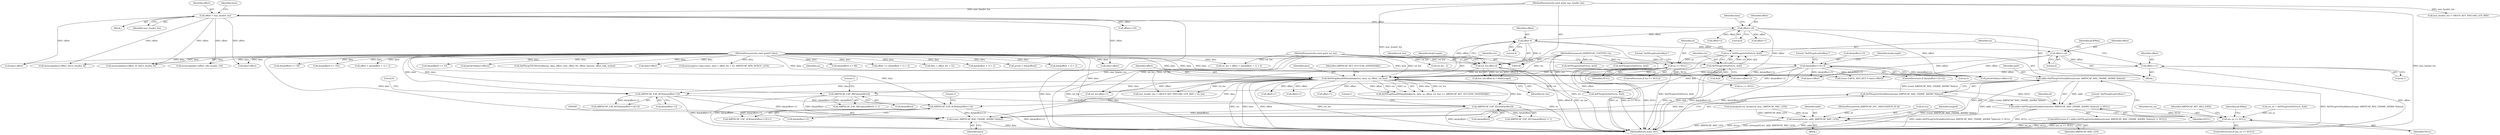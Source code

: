 digraph "0_wireshark_9b0b20b8d5f8c9f7839d58ff6c5900f7e19283b4@pointer" {
"1000379" [label="(Call,addr=AirPDcapGetStaAddress((const AIRPDCAP_MAC_FRAME_ADDR4 *)(data)))"];
"1000381" [label="(Call,AirPDcapGetStaAddress((const AIRPDCAP_MAC_FRAME_ADDR4 *)(data)))"];
"1000382" [label="(Call,(const AIRPDCAP_MAC_FRAME_ADDR4 *)(data))"];
"1000297" [label="(Call,AirPDcapRsna4WHandshake(ctx, data, sa, offset, tot_len))"];
"1000280" [label="(Call,AirPDcapGetSaPtr(ctx, &id))"];
"1000147" [label="(MethodParameterIn,PAIRPDCAP_CONTEXT ctx)"];
"1000204" [label="(Call,data[offset+1]!=3)"];
"1000148" [label="(MethodParameterIn,const guint8 *data)"];
"1000285" [label="(Call,sa == NULL)"];
"1000278" [label="(Call,sa = AirPDcapGetSaPtr(ctx, &id))"];
"1000275" [label="(Call,offset+=1)"];
"1000246" [label="(Call,offset+=4)"];
"1000231" [label="(Call,offset-4)"];
"1000200" [label="(Call,offset+=8)"];
"1000174" [label="(Call,offset = mac_header_len)"];
"1000149" [label="(MethodParameterIn,const guint mac_header_len)"];
"1000229" [label="(Call,tot_len-offset-4)"];
"1000150" [label="(MethodParameterIn,const guint tot_len)"];
"1000331" [label="(Call,AIRPDCAP_EAP_ACK(data[offset+1]))"];
"1000322" [label="(Call,AIRPDCAP_EAP_KEY(data[offset+1]))"];
"1000346" [label="(Call,AIRPDCAP_EAP_SEC(data[offset]))"];
"1000340" [label="(Call,AIRPDCAP_EAP_MIC(data[offset]))"];
"1000378" [label="(Call,(addr=AirPDcapGetStaAddress((const AIRPDCAP_MAC_FRAME_ADDR4 *)(data))) != NULL)"];
"1000446" [label="(Call,sta_sa == NULL)"];
"1000387" [label="(Call,memcpy(id.sta, addr, AIRPDCAP_MAC_LEN))"];
"1000233" [label="(Literal,4)"];
"1000276" [label="(Identifier,offset)"];
"1000182" [label="(Identifier,data)"];
"1000221" [label="(Call,data+offset+2)"];
"1000556" [label="(Call,data[offset] == 48)"];
"1000441" [label="(Call,AirPDcapGetSaPtr(ctx, &id))"];
"1000204" [label="(Call,data[offset+1]!=3)"];
"1000599" [label="(Call,tot_len < offset + data[offset + 1] + 2)"];
"1000287" [label="(Identifier,NULL)"];
"1000385" [label="(Identifier,NULL)"];
"1000463" [label="(Call,tot_len-offset+1)"];
"1000248" [label="(Literal,4)"];
"1000195" [label="(Block,)"];
"1000297" [label="(Call,AirPDcapRsna4WHandshake(ctx, data, sa, offset, tot_len))"];
"1000344" [label="(Literal,1)"];
"1000386" [label="(Block,)"];
"1000337" [label="(Literal,1)"];
"1000205" [label="(Call,data[offset+1])"];
"1000280" [label="(Call,AirPDcapGetSaPtr(ctx, &id))"];
"1000345" [label="(Call,AIRPDCAP_EAP_SEC(data[offset]) != 1)"];
"1000321" [label="(Call,AIRPDCAP_EAP_KEY(data[offset+1])!=0)"];
"1000175" [label="(Identifier,offset)"];
"1000445" [label="(ControlStructure,if (sta_sa == NULL))"];
"1000231" [label="(Call,offset-4)"];
"1000301" [label="(Identifier,offset)"];
"1000219" [label="(Identifier,bodyLength)"];
"1000451" [label="(Identifier,AIRPDCAP_RET_REQ_DATA)"];
"1000330" [label="(Call,AIRPDCAP_EAP_ACK(data[offset+1])!=1)"];
"1000454" [label="(Identifier,pEAPKey)"];
"1000784" [label="(MethodReturn,static INT)"];
"1000392" [label="(Identifier,AIRPDCAP_MAC_LEN)"];
"1000613" [label="(Call,offset += data[offset + 1] + 2)"];
"1000230" [label="(Identifier,tot_len)"];
"1000382" [label="(Call,(const AIRPDCAP_MAC_FRAME_ADDR4 *)(data))"];
"1000148" [label="(MethodParameterIn,const guint8 *data)"];
"1000347" [label="(Call,data[offset])"];
"1000206" [label="(Identifier,data)"];
"1000334" [label="(Call,offset+1)"];
"1000281" [label="(Identifier,ctx)"];
"1000371" [label="(Call,sa == NULL)"];
"1000200" [label="(Call,offset+=8)"];
"1000150" [label="(MethodParameterIn,const guint tot_len)"];
"1000189" [label="(Call,data+offset)"];
"1000279" [label="(Identifier,sa)"];
"1000296" [label="(Call,AirPDcapRsna4WHandshake(ctx, data, sa, offset, tot_len) == AIRPDCAP_RET_SUCCESS_HANDSHAKE)"];
"1000229" [label="(Call,tot_len-offset-4)"];
"1000379" [label="(Call,addr=AirPDcapGetStaAddress((const AIRPDCAP_MAC_FRAME_ADDR4 *)(data)))"];
"1000725" [label="(Call,data + offset_fte + 52)"];
"1000201" [label="(Identifier,offset)"];
"1000213" [label="(Literal,\"AirPDcapScanForKeys\")"];
"1000250" [label="(Identifier,pEAPKey)"];
"1000253" [label="(Call,data+offset)"];
"1000298" [label="(Identifier,ctx)"];
"1000282" [label="(Call,&id)"];
"1000210" [label="(Literal,3)"];
"1000439" [label="(Call,sta_sa = AirPDcapGetSaPtr(ctx, &id))"];
"1000615" [label="(Call,data[offset + 1] + 2)"];
"1000299" [label="(Identifier,data)"];
"1000302" [label="(Identifier,tot_len)"];
"1000234" [label="(Identifier,bodyLength)"];
"1000506" [label="(Call,action = data[offset])"];
"1000551" [label="(Call,tot_len - 2)"];
"1000277" [label="(Literal,1)"];
"1000151" [label="(MethodParameterIn,AIRPDCAP_SEC_ASSOCIATION_ID id)"];
"1000387" [label="(Call,memcpy(id.sta, addr, AIRPDCAP_MAC_LEN))"];
"1000603" [label="(Call,data[offset + 1] + 2)"];
"1000220" [label="(Call,pntoh16(data+offset+2))"];
"1000578" [label="(Call,data[offset] == 56)"];
"1000589" [label="(Call,data[offset] == 101)"];
"1000188" [label="(Call,memcmp(data+offset, bt_dot1x_header, 8))"];
"1000228" [label="(Call,(tot_len-offset-4) < bodyLength)"];
"1000176" [label="(Identifier,mac_header_len)"];
"1000203" [label="(ControlStructure,if (data[offset+1]!=3))"];
"1000180" [label="(Call,memcmp(data+offset, dot1x_header, 8))"];
"1000378" [label="(Call,(addr=AirPDcapGetStaAddress((const AIRPDCAP_MAC_FRAME_ADDR4 *)(data))) != NULL)"];
"1000223" [label="(Call,offset+2)"];
"1000601" [label="(Call,offset + data[offset + 1] + 2)"];
"1000465" [label="(Call,offset+1)"];
"1000202" [label="(Literal,8)"];
"1000389" [label="(Identifier,id)"];
"1000207" [label="(Call,offset+1)"];
"1000331" [label="(Call,AIRPDCAP_EAP_ACK(data[offset+1]))"];
"1000346" [label="(Call,AIRPDCAP_EAP_SEC(data[offset]))"];
"1000381" [label="(Call,AirPDcapGetStaAddress((const AIRPDCAP_MAC_FRAME_ADDR4 *)(data)))"];
"1000275" [label="(Call,offset+=1)"];
"1000380" [label="(Identifier,addr)"];
"1000339" [label="(Call,AIRPDCAP_EAP_MIC(data[offset]) != 1)"];
"1000503" [label="(Call,offset+=10)"];
"1000388" [label="(Call,id.sta)"];
"1000434" [label="(Literal,\"AirPDcapScanForKeys\")"];
"1000471" [label="(Call,memcmp(data+offset, tdls_header, 10))"];
"1000181" [label="(Call,data+offset)"];
"1000251" [label="(Call,(const EAPOL_RSN_KEY *) (data+offset))"];
"1000394" [label="(Identifier,msgbuf)"];
"1000358" [label="(Call,memcpy(id.sta, broadcast_mac, AIRPDCAP_MAC_LEN))"];
"1000303" [label="(Identifier,AIRPDCAP_RET_SUCCESS_HANDSHAKE)"];
"1000567" [label="(Call,data[offset] == 55)"];
"1000530" [label="(Call,pntoh16(data+offset))"];
"1000350" [label="(Literal,1)"];
"1000307" [label="(Call,mac_header_len + GROUP_KEY_PAYLOAD_LEN_MIN > tot_len)"];
"1000760" [label="(Call,AirPDcapTDLSDeriveKey(sa, data, offset_rsne, offset_fte, offset_timeout, offset_link, action))"];
"1000149" [label="(MethodParameterIn,const guint mac_header_len)"];
"1000366" [label="(Call,AirPDcapGetSaPtr(ctx, &id))"];
"1000278" [label="(Call,sa = AirPDcapGetSaPtr(ctx, &id))"];
"1000322" [label="(Call,AIRPDCAP_EAP_KEY(data[offset+1]))"];
"1000152" [label="(Block,)"];
"1000446" [label="(Call,sta_sa == NULL)"];
"1000284" [label="(ControlStructure,if (sa == NULL))"];
"1000447" [label="(Identifier,sta_sa)"];
"1000174" [label="(Call,offset = mac_header_len)"];
"1000308" [label="(Call,mac_header_len + GROUP_KEY_PAYLOAD_LEN_MIN)"];
"1000377" [label="(ControlStructure,if ( (addr=AirPDcapGetStaAddress((const AIRPDCAP_MAC_FRAME_ADDR4 *)(data))) != NULL))"];
"1000246" [label="(Call,offset+=4)"];
"1000472" [label="(Call,data+offset)"];
"1000341" [label="(Call,data[offset])"];
"1000340" [label="(Call,AIRPDCAP_EAP_MIC(data[offset]))"];
"1000531" [label="(Call,data+offset)"];
"1000391" [label="(Identifier,addr)"];
"1000290" [label="(Literal,\"AirPDcapScanForKeys\")"];
"1000247" [label="(Identifier,offset)"];
"1000328" [label="(Literal,0)"];
"1000323" [label="(Call,data[offset+1])"];
"1000286" [label="(Identifier,sa)"];
"1000232" [label="(Identifier,offset)"];
"1000285" [label="(Call,sa == NULL)"];
"1000719" [label="(Call,memcmp(sa->wpa.nonce, data + offset_fte + 52, AIRPDCAP_WPA_NONCE_LEN))"];
"1000300" [label="(Identifier,sa)"];
"1000701" [label="(Call,AirPDcapGetSaPtr(ctx, &id))"];
"1000448" [label="(Identifier,NULL)"];
"1000332" [label="(Call,data[offset+1])"];
"1000384" [label="(Identifier,data)"];
"1000325" [label="(Call,offset+1)"];
"1000147" [label="(MethodParameterIn,PAIRPDCAP_CONTEXT ctx)"];
"1000379" -> "1000378"  [label="AST: "];
"1000379" -> "1000381"  [label="CFG: "];
"1000380" -> "1000379"  [label="AST: "];
"1000381" -> "1000379"  [label="AST: "];
"1000385" -> "1000379"  [label="CFG: "];
"1000379" -> "1000784"  [label="DDG: addr"];
"1000379" -> "1000784"  [label="DDG: AirPDcapGetStaAddress((const AIRPDCAP_MAC_FRAME_ADDR4 *)(data))"];
"1000379" -> "1000378"  [label="DDG: addr"];
"1000381" -> "1000379"  [label="DDG: (const AIRPDCAP_MAC_FRAME_ADDR4 *)(data)"];
"1000379" -> "1000387"  [label="DDG: addr"];
"1000381" -> "1000382"  [label="CFG: "];
"1000382" -> "1000381"  [label="AST: "];
"1000381" -> "1000784"  [label="DDG: (const AIRPDCAP_MAC_FRAME_ADDR4 *)(data)"];
"1000381" -> "1000378"  [label="DDG: (const AIRPDCAP_MAC_FRAME_ADDR4 *)(data)"];
"1000382" -> "1000381"  [label="DDG: data"];
"1000382" -> "1000384"  [label="CFG: "];
"1000383" -> "1000382"  [label="AST: "];
"1000384" -> "1000382"  [label="AST: "];
"1000382" -> "1000784"  [label="DDG: data"];
"1000297" -> "1000382"  [label="DDG: data"];
"1000331" -> "1000382"  [label="DDG: data[offset+1]"];
"1000346" -> "1000382"  [label="DDG: data[offset]"];
"1000322" -> "1000382"  [label="DDG: data[offset+1]"];
"1000340" -> "1000382"  [label="DDG: data[offset]"];
"1000148" -> "1000382"  [label="DDG: data"];
"1000297" -> "1000296"  [label="AST: "];
"1000297" -> "1000302"  [label="CFG: "];
"1000298" -> "1000297"  [label="AST: "];
"1000299" -> "1000297"  [label="AST: "];
"1000300" -> "1000297"  [label="AST: "];
"1000301" -> "1000297"  [label="AST: "];
"1000302" -> "1000297"  [label="AST: "];
"1000303" -> "1000297"  [label="CFG: "];
"1000297" -> "1000784"  [label="DDG: ctx"];
"1000297" -> "1000784"  [label="DDG: data"];
"1000297" -> "1000784"  [label="DDG: offset"];
"1000297" -> "1000784"  [label="DDG: tot_len"];
"1000297" -> "1000784"  [label="DDG: sa"];
"1000297" -> "1000296"  [label="DDG: data"];
"1000297" -> "1000296"  [label="DDG: tot_len"];
"1000297" -> "1000296"  [label="DDG: offset"];
"1000297" -> "1000296"  [label="DDG: ctx"];
"1000297" -> "1000296"  [label="DDG: sa"];
"1000280" -> "1000297"  [label="DDG: ctx"];
"1000147" -> "1000297"  [label="DDG: ctx"];
"1000204" -> "1000297"  [label="DDG: data[offset+1]"];
"1000148" -> "1000297"  [label="DDG: data"];
"1000285" -> "1000297"  [label="DDG: sa"];
"1000275" -> "1000297"  [label="DDG: offset"];
"1000229" -> "1000297"  [label="DDG: tot_len"];
"1000150" -> "1000297"  [label="DDG: tot_len"];
"1000297" -> "1000307"  [label="DDG: tot_len"];
"1000297" -> "1000322"  [label="DDG: data"];
"1000297" -> "1000325"  [label="DDG: offset"];
"1000297" -> "1000331"  [label="DDG: data"];
"1000297" -> "1000334"  [label="DDG: offset"];
"1000297" -> "1000340"  [label="DDG: data"];
"1000297" -> "1000346"  [label="DDG: data"];
"1000297" -> "1000366"  [label="DDG: ctx"];
"1000297" -> "1000463"  [label="DDG: offset"];
"1000297" -> "1000465"  [label="DDG: offset"];
"1000280" -> "1000278"  [label="AST: "];
"1000280" -> "1000282"  [label="CFG: "];
"1000281" -> "1000280"  [label="AST: "];
"1000282" -> "1000280"  [label="AST: "];
"1000278" -> "1000280"  [label="CFG: "];
"1000280" -> "1000784"  [label="DDG: &id"];
"1000280" -> "1000784"  [label="DDG: ctx"];
"1000280" -> "1000278"  [label="DDG: ctx"];
"1000280" -> "1000278"  [label="DDG: &id"];
"1000147" -> "1000280"  [label="DDG: ctx"];
"1000280" -> "1000366"  [label="DDG: &id"];
"1000147" -> "1000146"  [label="AST: "];
"1000147" -> "1000784"  [label="DDG: ctx"];
"1000147" -> "1000366"  [label="DDG: ctx"];
"1000147" -> "1000441"  [label="DDG: ctx"];
"1000147" -> "1000701"  [label="DDG: ctx"];
"1000204" -> "1000203"  [label="AST: "];
"1000204" -> "1000210"  [label="CFG: "];
"1000205" -> "1000204"  [label="AST: "];
"1000210" -> "1000204"  [label="AST: "];
"1000213" -> "1000204"  [label="CFG: "];
"1000219" -> "1000204"  [label="CFG: "];
"1000204" -> "1000784"  [label="DDG: data[offset+1]"];
"1000204" -> "1000784"  [label="DDG: data[offset+1]!=3"];
"1000148" -> "1000204"  [label="DDG: data"];
"1000204" -> "1000220"  [label="DDG: data[offset+1]"];
"1000204" -> "1000221"  [label="DDG: data[offset+1]"];
"1000204" -> "1000251"  [label="DDG: data[offset+1]"];
"1000204" -> "1000253"  [label="DDG: data[offset+1]"];
"1000204" -> "1000322"  [label="DDG: data[offset+1]"];
"1000148" -> "1000146"  [label="AST: "];
"1000148" -> "1000784"  [label="DDG: data"];
"1000148" -> "1000180"  [label="DDG: data"];
"1000148" -> "1000181"  [label="DDG: data"];
"1000148" -> "1000188"  [label="DDG: data"];
"1000148" -> "1000189"  [label="DDG: data"];
"1000148" -> "1000220"  [label="DDG: data"];
"1000148" -> "1000221"  [label="DDG: data"];
"1000148" -> "1000251"  [label="DDG: data"];
"1000148" -> "1000253"  [label="DDG: data"];
"1000148" -> "1000322"  [label="DDG: data"];
"1000148" -> "1000331"  [label="DDG: data"];
"1000148" -> "1000340"  [label="DDG: data"];
"1000148" -> "1000346"  [label="DDG: data"];
"1000148" -> "1000471"  [label="DDG: data"];
"1000148" -> "1000472"  [label="DDG: data"];
"1000148" -> "1000506"  [label="DDG: data"];
"1000148" -> "1000530"  [label="DDG: data"];
"1000148" -> "1000531"  [label="DDG: data"];
"1000148" -> "1000556"  [label="DDG: data"];
"1000148" -> "1000567"  [label="DDG: data"];
"1000148" -> "1000578"  [label="DDG: data"];
"1000148" -> "1000589"  [label="DDG: data"];
"1000148" -> "1000599"  [label="DDG: data"];
"1000148" -> "1000601"  [label="DDG: data"];
"1000148" -> "1000603"  [label="DDG: data"];
"1000148" -> "1000613"  [label="DDG: data"];
"1000148" -> "1000615"  [label="DDG: data"];
"1000148" -> "1000719"  [label="DDG: data"];
"1000148" -> "1000725"  [label="DDG: data"];
"1000148" -> "1000760"  [label="DDG: data"];
"1000285" -> "1000284"  [label="AST: "];
"1000285" -> "1000287"  [label="CFG: "];
"1000286" -> "1000285"  [label="AST: "];
"1000287" -> "1000285"  [label="AST: "];
"1000290" -> "1000285"  [label="CFG: "];
"1000298" -> "1000285"  [label="CFG: "];
"1000285" -> "1000784"  [label="DDG: sa"];
"1000285" -> "1000784"  [label="DDG: sa == NULL"];
"1000285" -> "1000784"  [label="DDG: NULL"];
"1000278" -> "1000285"  [label="DDG: sa"];
"1000285" -> "1000371"  [label="DDG: NULL"];
"1000278" -> "1000195"  [label="AST: "];
"1000279" -> "1000278"  [label="AST: "];
"1000286" -> "1000278"  [label="CFG: "];
"1000278" -> "1000784"  [label="DDG: AirPDcapGetSaPtr(ctx, &id)"];
"1000275" -> "1000195"  [label="AST: "];
"1000275" -> "1000277"  [label="CFG: "];
"1000276" -> "1000275"  [label="AST: "];
"1000277" -> "1000275"  [label="AST: "];
"1000279" -> "1000275"  [label="CFG: "];
"1000275" -> "1000784"  [label="DDG: offset"];
"1000246" -> "1000275"  [label="DDG: offset"];
"1000246" -> "1000195"  [label="AST: "];
"1000246" -> "1000248"  [label="CFG: "];
"1000247" -> "1000246"  [label="AST: "];
"1000248" -> "1000246"  [label="AST: "];
"1000250" -> "1000246"  [label="CFG: "];
"1000231" -> "1000246"  [label="DDG: offset"];
"1000246" -> "1000251"  [label="DDG: offset"];
"1000246" -> "1000253"  [label="DDG: offset"];
"1000231" -> "1000229"  [label="AST: "];
"1000231" -> "1000233"  [label="CFG: "];
"1000232" -> "1000231"  [label="AST: "];
"1000233" -> "1000231"  [label="AST: "];
"1000229" -> "1000231"  [label="CFG: "];
"1000231" -> "1000784"  [label="DDG: offset"];
"1000231" -> "1000229"  [label="DDG: offset"];
"1000231" -> "1000229"  [label="DDG: 4"];
"1000200" -> "1000231"  [label="DDG: offset"];
"1000200" -> "1000195"  [label="AST: "];
"1000200" -> "1000202"  [label="CFG: "];
"1000201" -> "1000200"  [label="AST: "];
"1000202" -> "1000200"  [label="AST: "];
"1000206" -> "1000200"  [label="CFG: "];
"1000174" -> "1000200"  [label="DDG: offset"];
"1000200" -> "1000207"  [label="DDG: offset"];
"1000200" -> "1000220"  [label="DDG: offset"];
"1000200" -> "1000221"  [label="DDG: offset"];
"1000200" -> "1000223"  [label="DDG: offset"];
"1000174" -> "1000152"  [label="AST: "];
"1000174" -> "1000176"  [label="CFG: "];
"1000175" -> "1000174"  [label="AST: "];
"1000176" -> "1000174"  [label="AST: "];
"1000182" -> "1000174"  [label="CFG: "];
"1000174" -> "1000784"  [label="DDG: mac_header_len"];
"1000149" -> "1000174"  [label="DDG: mac_header_len"];
"1000174" -> "1000180"  [label="DDG: offset"];
"1000174" -> "1000181"  [label="DDG: offset"];
"1000174" -> "1000188"  [label="DDG: offset"];
"1000174" -> "1000189"  [label="DDG: offset"];
"1000174" -> "1000471"  [label="DDG: offset"];
"1000174" -> "1000472"  [label="DDG: offset"];
"1000174" -> "1000503"  [label="DDG: offset"];
"1000149" -> "1000146"  [label="AST: "];
"1000149" -> "1000784"  [label="DDG: mac_header_len"];
"1000149" -> "1000307"  [label="DDG: mac_header_len"];
"1000149" -> "1000308"  [label="DDG: mac_header_len"];
"1000229" -> "1000228"  [label="AST: "];
"1000230" -> "1000229"  [label="AST: "];
"1000234" -> "1000229"  [label="CFG: "];
"1000229" -> "1000784"  [label="DDG: offset-4"];
"1000229" -> "1000784"  [label="DDG: tot_len"];
"1000229" -> "1000228"  [label="DDG: tot_len"];
"1000229" -> "1000228"  [label="DDG: offset-4"];
"1000150" -> "1000229"  [label="DDG: tot_len"];
"1000150" -> "1000146"  [label="AST: "];
"1000150" -> "1000784"  [label="DDG: tot_len"];
"1000150" -> "1000307"  [label="DDG: tot_len"];
"1000150" -> "1000463"  [label="DDG: tot_len"];
"1000150" -> "1000551"  [label="DDG: tot_len"];
"1000150" -> "1000599"  [label="DDG: tot_len"];
"1000331" -> "1000330"  [label="AST: "];
"1000331" -> "1000332"  [label="CFG: "];
"1000332" -> "1000331"  [label="AST: "];
"1000337" -> "1000331"  [label="CFG: "];
"1000331" -> "1000784"  [label="DDG: data[offset+1]"];
"1000331" -> "1000330"  [label="DDG: data[offset+1]"];
"1000322" -> "1000331"  [label="DDG: data[offset+1]"];
"1000322" -> "1000321"  [label="AST: "];
"1000322" -> "1000323"  [label="CFG: "];
"1000323" -> "1000322"  [label="AST: "];
"1000328" -> "1000322"  [label="CFG: "];
"1000322" -> "1000784"  [label="DDG: data[offset+1]"];
"1000322" -> "1000321"  [label="DDG: data[offset+1]"];
"1000346" -> "1000345"  [label="AST: "];
"1000346" -> "1000347"  [label="CFG: "];
"1000347" -> "1000346"  [label="AST: "];
"1000350" -> "1000346"  [label="CFG: "];
"1000346" -> "1000784"  [label="DDG: data[offset]"];
"1000346" -> "1000345"  [label="DDG: data[offset]"];
"1000340" -> "1000346"  [label="DDG: data[offset]"];
"1000340" -> "1000339"  [label="AST: "];
"1000340" -> "1000341"  [label="CFG: "];
"1000341" -> "1000340"  [label="AST: "];
"1000344" -> "1000340"  [label="CFG: "];
"1000340" -> "1000784"  [label="DDG: data[offset]"];
"1000340" -> "1000339"  [label="DDG: data[offset]"];
"1000378" -> "1000377"  [label="AST: "];
"1000378" -> "1000385"  [label="CFG: "];
"1000385" -> "1000378"  [label="AST: "];
"1000389" -> "1000378"  [label="CFG: "];
"1000434" -> "1000378"  [label="CFG: "];
"1000378" -> "1000784"  [label="DDG: (addr=AirPDcapGetStaAddress((const AIRPDCAP_MAC_FRAME_ADDR4 *)(data))) != NULL"];
"1000378" -> "1000784"  [label="DDG: NULL"];
"1000371" -> "1000378"  [label="DDG: NULL"];
"1000378" -> "1000446"  [label="DDG: NULL"];
"1000446" -> "1000445"  [label="AST: "];
"1000446" -> "1000448"  [label="CFG: "];
"1000447" -> "1000446"  [label="AST: "];
"1000448" -> "1000446"  [label="AST: "];
"1000451" -> "1000446"  [label="CFG: "];
"1000454" -> "1000446"  [label="CFG: "];
"1000446" -> "1000784"  [label="DDG: sta_sa == NULL"];
"1000446" -> "1000784"  [label="DDG: sta_sa"];
"1000446" -> "1000784"  [label="DDG: NULL"];
"1000439" -> "1000446"  [label="DDG: sta_sa"];
"1000387" -> "1000386"  [label="AST: "];
"1000387" -> "1000392"  [label="CFG: "];
"1000388" -> "1000387"  [label="AST: "];
"1000391" -> "1000387"  [label="AST: "];
"1000392" -> "1000387"  [label="AST: "];
"1000394" -> "1000387"  [label="CFG: "];
"1000387" -> "1000784"  [label="DDG: AIRPDCAP_MAC_LEN"];
"1000387" -> "1000784"  [label="DDG: id.sta"];
"1000387" -> "1000784"  [label="DDG: memcpy(id.sta, addr, AIRPDCAP_MAC_LEN)"];
"1000387" -> "1000784"  [label="DDG: addr"];
"1000358" -> "1000387"  [label="DDG: id.sta"];
"1000358" -> "1000387"  [label="DDG: AIRPDCAP_MAC_LEN"];
"1000151" -> "1000387"  [label="DDG: id"];
}

